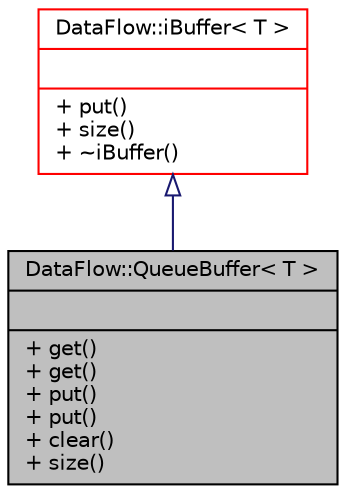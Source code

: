 digraph "DataFlow::QueueBuffer&lt; T &gt;"
{
 // INTERACTIVE_SVG=YES
  bgcolor="transparent";
  edge [fontname="Helvetica",fontsize="10",labelfontname="Helvetica",labelfontsize="10"];
  node [fontname="Helvetica",fontsize="10",shape=record];
  Node0 [label="{DataFlow::QueueBuffer\< T \>\n||+ get()\l+ get()\l+ put()\l+ put()\l+ clear()\l+ size()\l}",height=0.2,width=0.4,color="black", fillcolor="grey75", style="filled", fontcolor="black"];
  Node1 -> Node0 [dir="back",color="midnightblue",fontsize="10",style="solid",arrowtail="onormal",fontname="Helvetica"];
  Node1 [label="{DataFlow::iBuffer\< T \>\n||+ put()\l+ size()\l+ ~iBuffer()\l}",height=0.2,width=0.4,color="red",URL="$classDataFlow_1_1iBuffer.html"];
}
